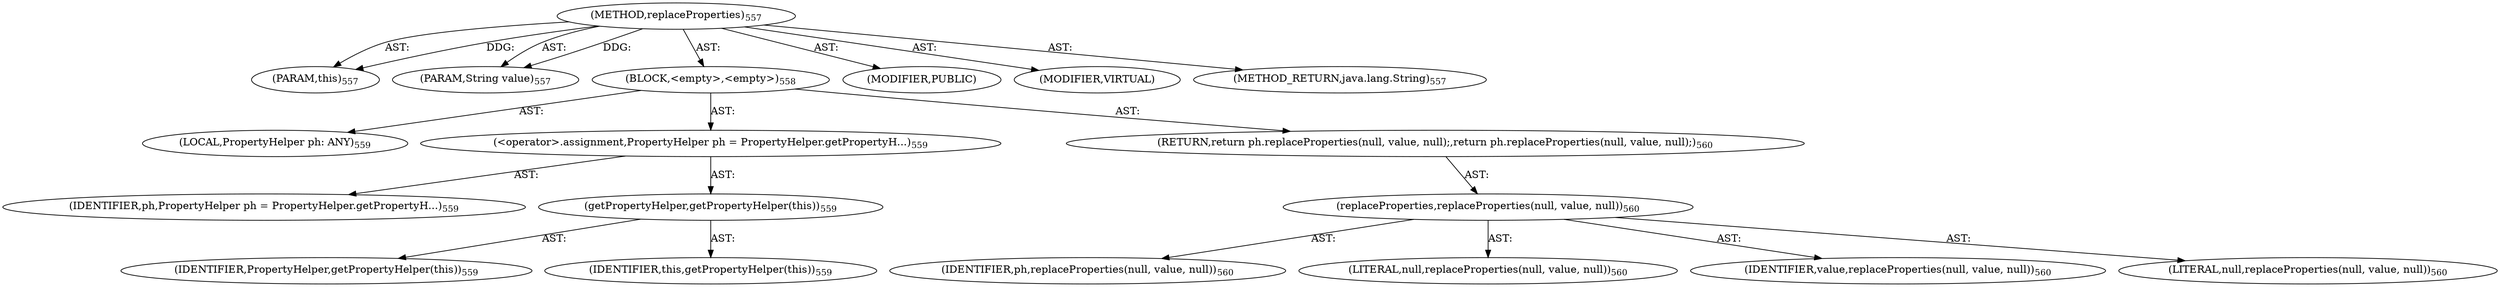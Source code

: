 digraph "replaceProperties" {  
"111669149721" [label = <(METHOD,replaceProperties)<SUB>557</SUB>> ]
"115964117010" [label = <(PARAM,this)<SUB>557</SUB>> ]
"115964117093" [label = <(PARAM,String value)<SUB>557</SUB>> ]
"25769803805" [label = <(BLOCK,&lt;empty&gt;,&lt;empty&gt;)<SUB>558</SUB>> ]
"94489280520" [label = <(LOCAL,PropertyHelper ph: ANY)<SUB>559</SUB>> ]
"30064771202" [label = <(&lt;operator&gt;.assignment,PropertyHelper ph = PropertyHelper.getPropertyH...)<SUB>559</SUB>> ]
"68719476933" [label = <(IDENTIFIER,ph,PropertyHelper ph = PropertyHelper.getPropertyH...)<SUB>559</SUB>> ]
"30064771203" [label = <(getPropertyHelper,getPropertyHelper(this))<SUB>559</SUB>> ]
"68719476934" [label = <(IDENTIFIER,PropertyHelper,getPropertyHelper(this))<SUB>559</SUB>> ]
"68719476759" [label = <(IDENTIFIER,this,getPropertyHelper(this))<SUB>559</SUB>> ]
"146028888072" [label = <(RETURN,return ph.replaceProperties(null, value, null);,return ph.replaceProperties(null, value, null);)<SUB>560</SUB>> ]
"30064771204" [label = <(replaceProperties,replaceProperties(null, value, null))<SUB>560</SUB>> ]
"68719476935" [label = <(IDENTIFIER,ph,replaceProperties(null, value, null))<SUB>560</SUB>> ]
"90194313232" [label = <(LITERAL,null,replaceProperties(null, value, null))<SUB>560</SUB>> ]
"68719476936" [label = <(IDENTIFIER,value,replaceProperties(null, value, null))<SUB>560</SUB>> ]
"90194313233" [label = <(LITERAL,null,replaceProperties(null, value, null))<SUB>560</SUB>> ]
"133143986273" [label = <(MODIFIER,PUBLIC)> ]
"133143986274" [label = <(MODIFIER,VIRTUAL)> ]
"128849018905" [label = <(METHOD_RETURN,java.lang.String)<SUB>557</SUB>> ]
  "111669149721" -> "115964117010"  [ label = "AST: "] 
  "111669149721" -> "115964117093"  [ label = "AST: "] 
  "111669149721" -> "25769803805"  [ label = "AST: "] 
  "111669149721" -> "133143986273"  [ label = "AST: "] 
  "111669149721" -> "133143986274"  [ label = "AST: "] 
  "111669149721" -> "128849018905"  [ label = "AST: "] 
  "25769803805" -> "94489280520"  [ label = "AST: "] 
  "25769803805" -> "30064771202"  [ label = "AST: "] 
  "25769803805" -> "146028888072"  [ label = "AST: "] 
  "30064771202" -> "68719476933"  [ label = "AST: "] 
  "30064771202" -> "30064771203"  [ label = "AST: "] 
  "30064771203" -> "68719476934"  [ label = "AST: "] 
  "30064771203" -> "68719476759"  [ label = "AST: "] 
  "146028888072" -> "30064771204"  [ label = "AST: "] 
  "30064771204" -> "68719476935"  [ label = "AST: "] 
  "30064771204" -> "90194313232"  [ label = "AST: "] 
  "30064771204" -> "68719476936"  [ label = "AST: "] 
  "30064771204" -> "90194313233"  [ label = "AST: "] 
  "111669149721" -> "115964117010"  [ label = "DDG: "] 
  "111669149721" -> "115964117093"  [ label = "DDG: "] 
}
